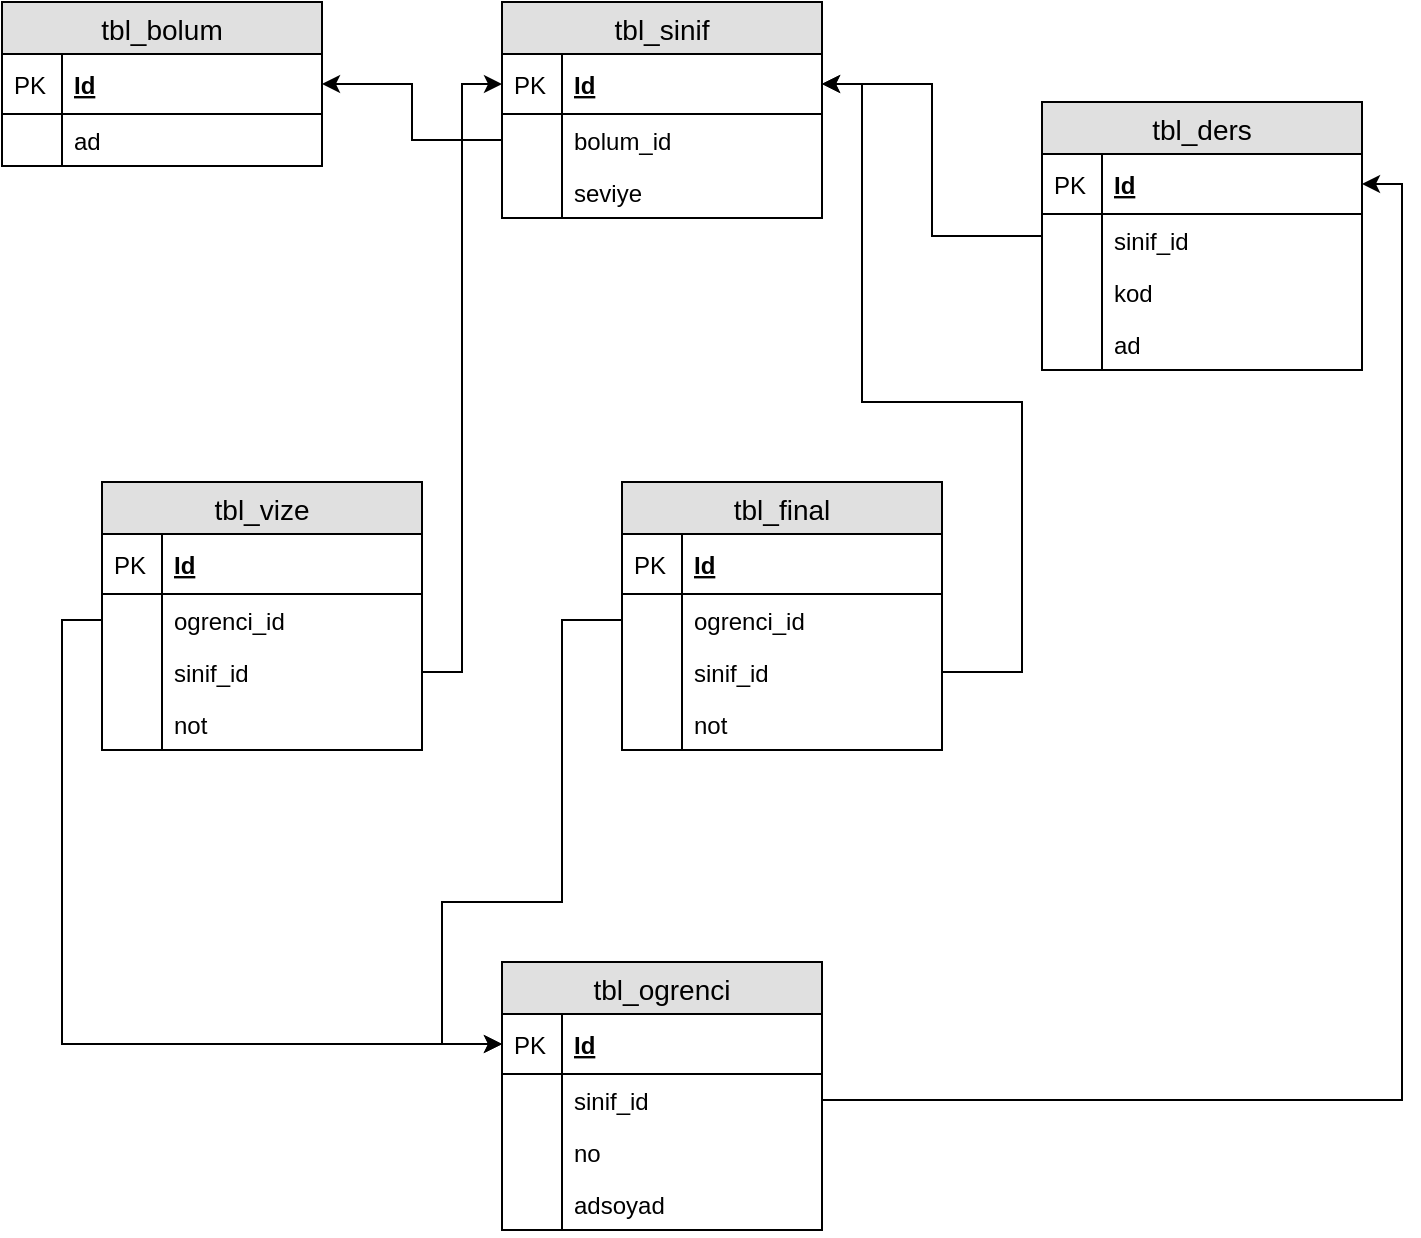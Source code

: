 <mxfile version="12.6.5" type="device"><diagram id="ICEvTWoP_h1bU8Y_ppPo" name="Page-1"><mxGraphModel dx="1662" dy="852" grid="1" gridSize="10" guides="1" tooltips="1" connect="1" arrows="1" fold="1" page="1" pageScale="1" pageWidth="1920" pageHeight="1200" math="0" shadow="0"><root><mxCell id="0"/><mxCell id="1" parent="0"/><mxCell id="9ojdiLTZxbvsIzchuTKh-1" value="tbl_bolum" style="swimlane;fontStyle=0;childLayout=stackLayout;horizontal=1;startSize=26;fillColor=#e0e0e0;horizontalStack=0;resizeParent=1;resizeParentMax=0;resizeLast=0;collapsible=1;marginBottom=0;swimlaneFillColor=#ffffff;align=center;fontSize=14;" vertex="1" parent="1"><mxGeometry x="450" y="130" width="160" height="82" as="geometry"/></mxCell><mxCell id="9ojdiLTZxbvsIzchuTKh-2" value="Id" style="shape=partialRectangle;top=0;left=0;right=0;bottom=1;align=left;verticalAlign=middle;fillColor=none;spacingLeft=34;spacingRight=4;overflow=hidden;rotatable=0;points=[[0,0.5],[1,0.5]];portConstraint=eastwest;dropTarget=0;fontStyle=5;fontSize=12;" vertex="1" parent="9ojdiLTZxbvsIzchuTKh-1"><mxGeometry y="26" width="160" height="30" as="geometry"/></mxCell><mxCell id="9ojdiLTZxbvsIzchuTKh-3" value="PK" style="shape=partialRectangle;top=0;left=0;bottom=0;fillColor=none;align=left;verticalAlign=middle;spacingLeft=4;spacingRight=4;overflow=hidden;rotatable=0;points=[];portConstraint=eastwest;part=1;fontSize=12;" vertex="1" connectable="0" parent="9ojdiLTZxbvsIzchuTKh-2"><mxGeometry width="30" height="30" as="geometry"/></mxCell><mxCell id="9ojdiLTZxbvsIzchuTKh-4" value="ad" style="shape=partialRectangle;top=0;left=0;right=0;bottom=0;align=left;verticalAlign=top;fillColor=none;spacingLeft=34;spacingRight=4;overflow=hidden;rotatable=0;points=[[0,0.5],[1,0.5]];portConstraint=eastwest;dropTarget=0;fontSize=12;" vertex="1" parent="9ojdiLTZxbvsIzchuTKh-1"><mxGeometry y="56" width="160" height="26" as="geometry"/></mxCell><mxCell id="9ojdiLTZxbvsIzchuTKh-5" value="" style="shape=partialRectangle;top=0;left=0;bottom=0;fillColor=none;align=left;verticalAlign=top;spacingLeft=4;spacingRight=4;overflow=hidden;rotatable=0;points=[];portConstraint=eastwest;part=1;fontSize=12;" vertex="1" connectable="0" parent="9ojdiLTZxbvsIzchuTKh-4"><mxGeometry width="30" height="26" as="geometry"/></mxCell><mxCell id="9ojdiLTZxbvsIzchuTKh-12" value="tbl_sinif" style="swimlane;fontStyle=0;childLayout=stackLayout;horizontal=1;startSize=26;fillColor=#e0e0e0;horizontalStack=0;resizeParent=1;resizeParentMax=0;resizeLast=0;collapsible=1;marginBottom=0;swimlaneFillColor=#ffffff;align=center;fontSize=14;" vertex="1" parent="1"><mxGeometry x="700" y="130" width="160" height="108" as="geometry"/></mxCell><mxCell id="9ojdiLTZxbvsIzchuTKh-13" value="Id" style="shape=partialRectangle;top=0;left=0;right=0;bottom=1;align=left;verticalAlign=middle;fillColor=none;spacingLeft=34;spacingRight=4;overflow=hidden;rotatable=0;points=[[0,0.5],[1,0.5]];portConstraint=eastwest;dropTarget=0;fontStyle=5;fontSize=12;" vertex="1" parent="9ojdiLTZxbvsIzchuTKh-12"><mxGeometry y="26" width="160" height="30" as="geometry"/></mxCell><mxCell id="9ojdiLTZxbvsIzchuTKh-14" value="PK" style="shape=partialRectangle;top=0;left=0;bottom=0;fillColor=none;align=left;verticalAlign=middle;spacingLeft=4;spacingRight=4;overflow=hidden;rotatable=0;points=[];portConstraint=eastwest;part=1;fontSize=12;" vertex="1" connectable="0" parent="9ojdiLTZxbvsIzchuTKh-13"><mxGeometry width="30" height="30" as="geometry"/></mxCell><mxCell id="9ojdiLTZxbvsIzchuTKh-15" value="bolum_id" style="shape=partialRectangle;top=0;left=0;right=0;bottom=0;align=left;verticalAlign=top;fillColor=none;spacingLeft=34;spacingRight=4;overflow=hidden;rotatable=0;points=[[0,0.5],[1,0.5]];portConstraint=eastwest;dropTarget=0;fontSize=12;" vertex="1" parent="9ojdiLTZxbvsIzchuTKh-12"><mxGeometry y="56" width="160" height="26" as="geometry"/></mxCell><mxCell id="9ojdiLTZxbvsIzchuTKh-16" value="" style="shape=partialRectangle;top=0;left=0;bottom=0;fillColor=none;align=left;verticalAlign=top;spacingLeft=4;spacingRight=4;overflow=hidden;rotatable=0;points=[];portConstraint=eastwest;part=1;fontSize=12;" vertex="1" connectable="0" parent="9ojdiLTZxbvsIzchuTKh-15"><mxGeometry width="30" height="26" as="geometry"/></mxCell><mxCell id="9ojdiLTZxbvsIzchuTKh-58" value="seviye" style="shape=partialRectangle;top=0;left=0;right=0;bottom=0;align=left;verticalAlign=top;fillColor=none;spacingLeft=34;spacingRight=4;overflow=hidden;rotatable=0;points=[[0,0.5],[1,0.5]];portConstraint=eastwest;dropTarget=0;fontSize=12;" vertex="1" parent="9ojdiLTZxbvsIzchuTKh-12"><mxGeometry y="82" width="160" height="26" as="geometry"/></mxCell><mxCell id="9ojdiLTZxbvsIzchuTKh-59" value="" style="shape=partialRectangle;top=0;left=0;bottom=0;fillColor=none;align=left;verticalAlign=top;spacingLeft=4;spacingRight=4;overflow=hidden;rotatable=0;points=[];portConstraint=eastwest;part=1;fontSize=12;" vertex="1" connectable="0" parent="9ojdiLTZxbvsIzchuTKh-58"><mxGeometry width="30" height="26" as="geometry"/></mxCell><mxCell id="9ojdiLTZxbvsIzchuTKh-21" style="edgeStyle=orthogonalEdgeStyle;rounded=0;orthogonalLoop=1;jettySize=auto;html=1;exitX=0;exitY=0.5;exitDx=0;exitDy=0;" edge="1" parent="1" source="9ojdiLTZxbvsIzchuTKh-15" target="9ojdiLTZxbvsIzchuTKh-2"><mxGeometry relative="1" as="geometry"/></mxCell><mxCell id="9ojdiLTZxbvsIzchuTKh-22" value="tbl_ogrenci" style="swimlane;fontStyle=0;childLayout=stackLayout;horizontal=1;startSize=26;fillColor=#e0e0e0;horizontalStack=0;resizeParent=1;resizeParentMax=0;resizeLast=0;collapsible=1;marginBottom=0;swimlaneFillColor=#ffffff;align=center;fontSize=14;" vertex="1" parent="1"><mxGeometry x="700" y="610" width="160" height="134" as="geometry"/></mxCell><mxCell id="9ojdiLTZxbvsIzchuTKh-23" value="Id" style="shape=partialRectangle;top=0;left=0;right=0;bottom=1;align=left;verticalAlign=middle;fillColor=none;spacingLeft=34;spacingRight=4;overflow=hidden;rotatable=0;points=[[0,0.5],[1,0.5]];portConstraint=eastwest;dropTarget=0;fontStyle=5;fontSize=12;" vertex="1" parent="9ojdiLTZxbvsIzchuTKh-22"><mxGeometry y="26" width="160" height="30" as="geometry"/></mxCell><mxCell id="9ojdiLTZxbvsIzchuTKh-24" value="PK" style="shape=partialRectangle;top=0;left=0;bottom=0;fillColor=none;align=left;verticalAlign=middle;spacingLeft=4;spacingRight=4;overflow=hidden;rotatable=0;points=[];portConstraint=eastwest;part=1;fontSize=12;" vertex="1" connectable="0" parent="9ojdiLTZxbvsIzchuTKh-23"><mxGeometry width="30" height="30" as="geometry"/></mxCell><mxCell id="9ojdiLTZxbvsIzchuTKh-60" value="sinif_id" style="shape=partialRectangle;top=0;left=0;right=0;bottom=0;align=left;verticalAlign=top;fillColor=none;spacingLeft=34;spacingRight=4;overflow=hidden;rotatable=0;points=[[0,0.5],[1,0.5]];portConstraint=eastwest;dropTarget=0;fontSize=12;" vertex="1" parent="9ojdiLTZxbvsIzchuTKh-22"><mxGeometry y="56" width="160" height="26" as="geometry"/></mxCell><mxCell id="9ojdiLTZxbvsIzchuTKh-61" value="" style="shape=partialRectangle;top=0;left=0;bottom=0;fillColor=none;align=left;verticalAlign=top;spacingLeft=4;spacingRight=4;overflow=hidden;rotatable=0;points=[];portConstraint=eastwest;part=1;fontSize=12;" vertex="1" connectable="0" parent="9ojdiLTZxbvsIzchuTKh-60"><mxGeometry width="30" height="26" as="geometry"/></mxCell><mxCell id="9ojdiLTZxbvsIzchuTKh-25" value="no" style="shape=partialRectangle;top=0;left=0;right=0;bottom=0;align=left;verticalAlign=top;fillColor=none;spacingLeft=34;spacingRight=4;overflow=hidden;rotatable=0;points=[[0,0.5],[1,0.5]];portConstraint=eastwest;dropTarget=0;fontSize=12;" vertex="1" parent="9ojdiLTZxbvsIzchuTKh-22"><mxGeometry y="82" width="160" height="26" as="geometry"/></mxCell><mxCell id="9ojdiLTZxbvsIzchuTKh-26" value="" style="shape=partialRectangle;top=0;left=0;bottom=0;fillColor=none;align=left;verticalAlign=top;spacingLeft=4;spacingRight=4;overflow=hidden;rotatable=0;points=[];portConstraint=eastwest;part=1;fontSize=12;" vertex="1" connectable="0" parent="9ojdiLTZxbvsIzchuTKh-25"><mxGeometry width="30" height="26" as="geometry"/></mxCell><mxCell id="9ojdiLTZxbvsIzchuTKh-27" value="adsoyad" style="shape=partialRectangle;top=0;left=0;right=0;bottom=0;align=left;verticalAlign=top;fillColor=none;spacingLeft=34;spacingRight=4;overflow=hidden;rotatable=0;points=[[0,0.5],[1,0.5]];portConstraint=eastwest;dropTarget=0;fontSize=12;" vertex="1" parent="9ojdiLTZxbvsIzchuTKh-22"><mxGeometry y="108" width="160" height="26" as="geometry"/></mxCell><mxCell id="9ojdiLTZxbvsIzchuTKh-28" value="" style="shape=partialRectangle;top=0;left=0;bottom=0;fillColor=none;align=left;verticalAlign=top;spacingLeft=4;spacingRight=4;overflow=hidden;rotatable=0;points=[];portConstraint=eastwest;part=1;fontSize=12;" vertex="1" connectable="0" parent="9ojdiLTZxbvsIzchuTKh-27"><mxGeometry width="30" height="26" as="geometry"/></mxCell><mxCell id="9ojdiLTZxbvsIzchuTKh-40" style="edgeStyle=orthogonalEdgeStyle;rounded=0;orthogonalLoop=1;jettySize=auto;html=1;entryX=1;entryY=0.5;entryDx=0;entryDy=0;" edge="1" parent="1" source="9ojdiLTZxbvsIzchuTKh-31" target="9ojdiLTZxbvsIzchuTKh-13"><mxGeometry relative="1" as="geometry"/></mxCell><mxCell id="9ojdiLTZxbvsIzchuTKh-31" value="tbl_ders" style="swimlane;fontStyle=0;childLayout=stackLayout;horizontal=1;startSize=26;fillColor=#e0e0e0;horizontalStack=0;resizeParent=1;resizeParentMax=0;resizeLast=0;collapsible=1;marginBottom=0;swimlaneFillColor=#ffffff;align=center;fontSize=14;" vertex="1" parent="1"><mxGeometry x="970" y="180" width="160" height="134" as="geometry"/></mxCell><mxCell id="9ojdiLTZxbvsIzchuTKh-32" value="Id" style="shape=partialRectangle;top=0;left=0;right=0;bottom=1;align=left;verticalAlign=middle;fillColor=none;spacingLeft=34;spacingRight=4;overflow=hidden;rotatable=0;points=[[0,0.5],[1,0.5]];portConstraint=eastwest;dropTarget=0;fontStyle=5;fontSize=12;" vertex="1" parent="9ojdiLTZxbvsIzchuTKh-31"><mxGeometry y="26" width="160" height="30" as="geometry"/></mxCell><mxCell id="9ojdiLTZxbvsIzchuTKh-33" value="PK" style="shape=partialRectangle;top=0;left=0;bottom=0;fillColor=none;align=left;verticalAlign=middle;spacingLeft=4;spacingRight=4;overflow=hidden;rotatable=0;points=[];portConstraint=eastwest;part=1;fontSize=12;" vertex="1" connectable="0" parent="9ojdiLTZxbvsIzchuTKh-32"><mxGeometry width="30" height="30" as="geometry"/></mxCell><mxCell id="9ojdiLTZxbvsIzchuTKh-34" value="sinif_id" style="shape=partialRectangle;top=0;left=0;right=0;bottom=0;align=left;verticalAlign=top;fillColor=none;spacingLeft=34;spacingRight=4;overflow=hidden;rotatable=0;points=[[0,0.5],[1,0.5]];portConstraint=eastwest;dropTarget=0;fontSize=12;" vertex="1" parent="9ojdiLTZxbvsIzchuTKh-31"><mxGeometry y="56" width="160" height="26" as="geometry"/></mxCell><mxCell id="9ojdiLTZxbvsIzchuTKh-35" value="" style="shape=partialRectangle;top=0;left=0;bottom=0;fillColor=none;align=left;verticalAlign=top;spacingLeft=4;spacingRight=4;overflow=hidden;rotatable=0;points=[];portConstraint=eastwest;part=1;fontSize=12;" vertex="1" connectable="0" parent="9ojdiLTZxbvsIzchuTKh-34"><mxGeometry width="30" height="26" as="geometry"/></mxCell><mxCell id="9ojdiLTZxbvsIzchuTKh-36" value="kod" style="shape=partialRectangle;top=0;left=0;right=0;bottom=0;align=left;verticalAlign=top;fillColor=none;spacingLeft=34;spacingRight=4;overflow=hidden;rotatable=0;points=[[0,0.5],[1,0.5]];portConstraint=eastwest;dropTarget=0;fontSize=12;" vertex="1" parent="9ojdiLTZxbvsIzchuTKh-31"><mxGeometry y="82" width="160" height="26" as="geometry"/></mxCell><mxCell id="9ojdiLTZxbvsIzchuTKh-37" value="" style="shape=partialRectangle;top=0;left=0;bottom=0;fillColor=none;align=left;verticalAlign=top;spacingLeft=4;spacingRight=4;overflow=hidden;rotatable=0;points=[];portConstraint=eastwest;part=1;fontSize=12;" vertex="1" connectable="0" parent="9ojdiLTZxbvsIzchuTKh-36"><mxGeometry width="30" height="26" as="geometry"/></mxCell><mxCell id="9ojdiLTZxbvsIzchuTKh-38" value="ad" style="shape=partialRectangle;top=0;left=0;right=0;bottom=0;align=left;verticalAlign=top;fillColor=none;spacingLeft=34;spacingRight=4;overflow=hidden;rotatable=0;points=[[0,0.5],[1,0.5]];portConstraint=eastwest;dropTarget=0;fontSize=12;" vertex="1" parent="9ojdiLTZxbvsIzchuTKh-31"><mxGeometry y="108" width="160" height="26" as="geometry"/></mxCell><mxCell id="9ojdiLTZxbvsIzchuTKh-39" value="" style="shape=partialRectangle;top=0;left=0;bottom=0;fillColor=none;align=left;verticalAlign=top;spacingLeft=4;spacingRight=4;overflow=hidden;rotatable=0;points=[];portConstraint=eastwest;part=1;fontSize=12;" vertex="1" connectable="0" parent="9ojdiLTZxbvsIzchuTKh-38"><mxGeometry width="30" height="26" as="geometry"/></mxCell><mxCell id="9ojdiLTZxbvsIzchuTKh-41" value="tbl_vize" style="swimlane;fontStyle=0;childLayout=stackLayout;horizontal=1;startSize=26;fillColor=#e0e0e0;horizontalStack=0;resizeParent=1;resizeParentMax=0;resizeLast=0;collapsible=1;marginBottom=0;swimlaneFillColor=#ffffff;align=center;fontSize=14;" vertex="1" parent="1"><mxGeometry x="500" y="370" width="160" height="134" as="geometry"/></mxCell><mxCell id="9ojdiLTZxbvsIzchuTKh-42" value="Id" style="shape=partialRectangle;top=0;left=0;right=0;bottom=1;align=left;verticalAlign=middle;fillColor=none;spacingLeft=34;spacingRight=4;overflow=hidden;rotatable=0;points=[[0,0.5],[1,0.5]];portConstraint=eastwest;dropTarget=0;fontStyle=5;fontSize=12;" vertex="1" parent="9ojdiLTZxbvsIzchuTKh-41"><mxGeometry y="26" width="160" height="30" as="geometry"/></mxCell><mxCell id="9ojdiLTZxbvsIzchuTKh-43" value="PK" style="shape=partialRectangle;top=0;left=0;bottom=0;fillColor=none;align=left;verticalAlign=middle;spacingLeft=4;spacingRight=4;overflow=hidden;rotatable=0;points=[];portConstraint=eastwest;part=1;fontSize=12;" vertex="1" connectable="0" parent="9ojdiLTZxbvsIzchuTKh-42"><mxGeometry width="30" height="30" as="geometry"/></mxCell><mxCell id="9ojdiLTZxbvsIzchuTKh-44" value="ogrenci_id" style="shape=partialRectangle;top=0;left=0;right=0;bottom=0;align=left;verticalAlign=top;fillColor=none;spacingLeft=34;spacingRight=4;overflow=hidden;rotatable=0;points=[[0,0.5],[1,0.5]];portConstraint=eastwest;dropTarget=0;fontSize=12;" vertex="1" parent="9ojdiLTZxbvsIzchuTKh-41"><mxGeometry y="56" width="160" height="26" as="geometry"/></mxCell><mxCell id="9ojdiLTZxbvsIzchuTKh-45" value="" style="shape=partialRectangle;top=0;left=0;bottom=0;fillColor=none;align=left;verticalAlign=top;spacingLeft=4;spacingRight=4;overflow=hidden;rotatable=0;points=[];portConstraint=eastwest;part=1;fontSize=12;" vertex="1" connectable="0" parent="9ojdiLTZxbvsIzchuTKh-44"><mxGeometry width="30" height="26" as="geometry"/></mxCell><mxCell id="9ojdiLTZxbvsIzchuTKh-46" value="sinif_id" style="shape=partialRectangle;top=0;left=0;right=0;bottom=0;align=left;verticalAlign=top;fillColor=none;spacingLeft=34;spacingRight=4;overflow=hidden;rotatable=0;points=[[0,0.5],[1,0.5]];portConstraint=eastwest;dropTarget=0;fontSize=12;" vertex="1" parent="9ojdiLTZxbvsIzchuTKh-41"><mxGeometry y="82" width="160" height="26" as="geometry"/></mxCell><mxCell id="9ojdiLTZxbvsIzchuTKh-47" value="" style="shape=partialRectangle;top=0;left=0;bottom=0;fillColor=none;align=left;verticalAlign=top;spacingLeft=4;spacingRight=4;overflow=hidden;rotatable=0;points=[];portConstraint=eastwest;part=1;fontSize=12;" vertex="1" connectable="0" parent="9ojdiLTZxbvsIzchuTKh-46"><mxGeometry width="30" height="26" as="geometry"/></mxCell><mxCell id="9ojdiLTZxbvsIzchuTKh-50" value="not" style="shape=partialRectangle;top=0;left=0;right=0;bottom=0;align=left;verticalAlign=top;fillColor=none;spacingLeft=34;spacingRight=4;overflow=hidden;rotatable=0;points=[[0,0.5],[1,0.5]];portConstraint=eastwest;dropTarget=0;fontSize=12;" vertex="1" parent="9ojdiLTZxbvsIzchuTKh-41"><mxGeometry y="108" width="160" height="26" as="geometry"/></mxCell><mxCell id="9ojdiLTZxbvsIzchuTKh-51" value="" style="shape=partialRectangle;top=0;left=0;bottom=0;fillColor=none;align=left;verticalAlign=top;spacingLeft=4;spacingRight=4;overflow=hidden;rotatable=0;points=[];portConstraint=eastwest;part=1;fontSize=12;" vertex="1" connectable="0" parent="9ojdiLTZxbvsIzchuTKh-50"><mxGeometry width="30" height="26" as="geometry"/></mxCell><mxCell id="9ojdiLTZxbvsIzchuTKh-56" style="edgeStyle=orthogonalEdgeStyle;rounded=0;orthogonalLoop=1;jettySize=auto;html=1;exitX=0;exitY=0.5;exitDx=0;exitDy=0;" edge="1" parent="1" source="9ojdiLTZxbvsIzchuTKh-44" target="9ojdiLTZxbvsIzchuTKh-23"><mxGeometry relative="1" as="geometry"/></mxCell><mxCell id="9ojdiLTZxbvsIzchuTKh-57" style="edgeStyle=orthogonalEdgeStyle;rounded=0;orthogonalLoop=1;jettySize=auto;html=1;exitX=1;exitY=0.5;exitDx=0;exitDy=0;entryX=0;entryY=0.5;entryDx=0;entryDy=0;" edge="1" parent="1" source="9ojdiLTZxbvsIzchuTKh-46" target="9ojdiLTZxbvsIzchuTKh-13"><mxGeometry relative="1" as="geometry"/></mxCell><mxCell id="9ojdiLTZxbvsIzchuTKh-62" style="edgeStyle=orthogonalEdgeStyle;rounded=0;orthogonalLoop=1;jettySize=auto;html=1;entryX=1;entryY=0.5;entryDx=0;entryDy=0;" edge="1" parent="1" source="9ojdiLTZxbvsIzchuTKh-60" target="9ojdiLTZxbvsIzchuTKh-32"><mxGeometry relative="1" as="geometry"/></mxCell><mxCell id="9ojdiLTZxbvsIzchuTKh-72" style="edgeStyle=orthogonalEdgeStyle;rounded=0;orthogonalLoop=1;jettySize=auto;html=1;entryX=0;entryY=0.5;entryDx=0;entryDy=0;exitX=0;exitY=0.5;exitDx=0;exitDy=0;" edge="1" parent="1" source="9ojdiLTZxbvsIzchuTKh-66" target="9ojdiLTZxbvsIzchuTKh-23"><mxGeometry relative="1" as="geometry"><Array as="points"><mxPoint x="730" y="439"/><mxPoint x="730" y="580"/><mxPoint x="670" y="580"/><mxPoint x="670" y="651"/></Array></mxGeometry></mxCell><mxCell id="9ojdiLTZxbvsIzchuTKh-63" value="tbl_final" style="swimlane;fontStyle=0;childLayout=stackLayout;horizontal=1;startSize=26;fillColor=#e0e0e0;horizontalStack=0;resizeParent=1;resizeParentMax=0;resizeLast=0;collapsible=1;marginBottom=0;swimlaneFillColor=#ffffff;align=center;fontSize=14;" vertex="1" parent="1"><mxGeometry x="760" y="370" width="160" height="134" as="geometry"/></mxCell><mxCell id="9ojdiLTZxbvsIzchuTKh-64" value="Id" style="shape=partialRectangle;top=0;left=0;right=0;bottom=1;align=left;verticalAlign=middle;fillColor=none;spacingLeft=34;spacingRight=4;overflow=hidden;rotatable=0;points=[[0,0.5],[1,0.5]];portConstraint=eastwest;dropTarget=0;fontStyle=5;fontSize=12;" vertex="1" parent="9ojdiLTZxbvsIzchuTKh-63"><mxGeometry y="26" width="160" height="30" as="geometry"/></mxCell><mxCell id="9ojdiLTZxbvsIzchuTKh-65" value="PK" style="shape=partialRectangle;top=0;left=0;bottom=0;fillColor=none;align=left;verticalAlign=middle;spacingLeft=4;spacingRight=4;overflow=hidden;rotatable=0;points=[];portConstraint=eastwest;part=1;fontSize=12;" vertex="1" connectable="0" parent="9ojdiLTZxbvsIzchuTKh-64"><mxGeometry width="30" height="30" as="geometry"/></mxCell><mxCell id="9ojdiLTZxbvsIzchuTKh-66" value="ogrenci_id" style="shape=partialRectangle;top=0;left=0;right=0;bottom=0;align=left;verticalAlign=top;fillColor=none;spacingLeft=34;spacingRight=4;overflow=hidden;rotatable=0;points=[[0,0.5],[1,0.5]];portConstraint=eastwest;dropTarget=0;fontSize=12;" vertex="1" parent="9ojdiLTZxbvsIzchuTKh-63"><mxGeometry y="56" width="160" height="26" as="geometry"/></mxCell><mxCell id="9ojdiLTZxbvsIzchuTKh-67" value="" style="shape=partialRectangle;top=0;left=0;bottom=0;fillColor=none;align=left;verticalAlign=top;spacingLeft=4;spacingRight=4;overflow=hidden;rotatable=0;points=[];portConstraint=eastwest;part=1;fontSize=12;" vertex="1" connectable="0" parent="9ojdiLTZxbvsIzchuTKh-66"><mxGeometry width="30" height="26" as="geometry"/></mxCell><mxCell id="9ojdiLTZxbvsIzchuTKh-68" value="sinif_id" style="shape=partialRectangle;top=0;left=0;right=0;bottom=0;align=left;verticalAlign=top;fillColor=none;spacingLeft=34;spacingRight=4;overflow=hidden;rotatable=0;points=[[0,0.5],[1,0.5]];portConstraint=eastwest;dropTarget=0;fontSize=12;" vertex="1" parent="9ojdiLTZxbvsIzchuTKh-63"><mxGeometry y="82" width="160" height="26" as="geometry"/></mxCell><mxCell id="9ojdiLTZxbvsIzchuTKh-69" value="" style="shape=partialRectangle;top=0;left=0;bottom=0;fillColor=none;align=left;verticalAlign=top;spacingLeft=4;spacingRight=4;overflow=hidden;rotatable=0;points=[];portConstraint=eastwest;part=1;fontSize=12;" vertex="1" connectable="0" parent="9ojdiLTZxbvsIzchuTKh-68"><mxGeometry width="30" height="26" as="geometry"/></mxCell><mxCell id="9ojdiLTZxbvsIzchuTKh-70" value="not" style="shape=partialRectangle;top=0;left=0;right=0;bottom=0;align=left;verticalAlign=top;fillColor=none;spacingLeft=34;spacingRight=4;overflow=hidden;rotatable=0;points=[[0,0.5],[1,0.5]];portConstraint=eastwest;dropTarget=0;fontSize=12;" vertex="1" parent="9ojdiLTZxbvsIzchuTKh-63"><mxGeometry y="108" width="160" height="26" as="geometry"/></mxCell><mxCell id="9ojdiLTZxbvsIzchuTKh-71" value="" style="shape=partialRectangle;top=0;left=0;bottom=0;fillColor=none;align=left;verticalAlign=top;spacingLeft=4;spacingRight=4;overflow=hidden;rotatable=0;points=[];portConstraint=eastwest;part=1;fontSize=12;" vertex="1" connectable="0" parent="9ojdiLTZxbvsIzchuTKh-70"><mxGeometry width="30" height="26" as="geometry"/></mxCell><mxCell id="9ojdiLTZxbvsIzchuTKh-73" style="edgeStyle=orthogonalEdgeStyle;rounded=0;orthogonalLoop=1;jettySize=auto;html=1;exitX=1;exitY=0.5;exitDx=0;exitDy=0;" edge="1" parent="1" source="9ojdiLTZxbvsIzchuTKh-68" target="9ojdiLTZxbvsIzchuTKh-13"><mxGeometry relative="1" as="geometry"><Array as="points"><mxPoint x="960" y="465"/><mxPoint x="960" y="330"/><mxPoint x="880" y="330"/><mxPoint x="880" y="171"/></Array></mxGeometry></mxCell></root></mxGraphModel></diagram></mxfile>